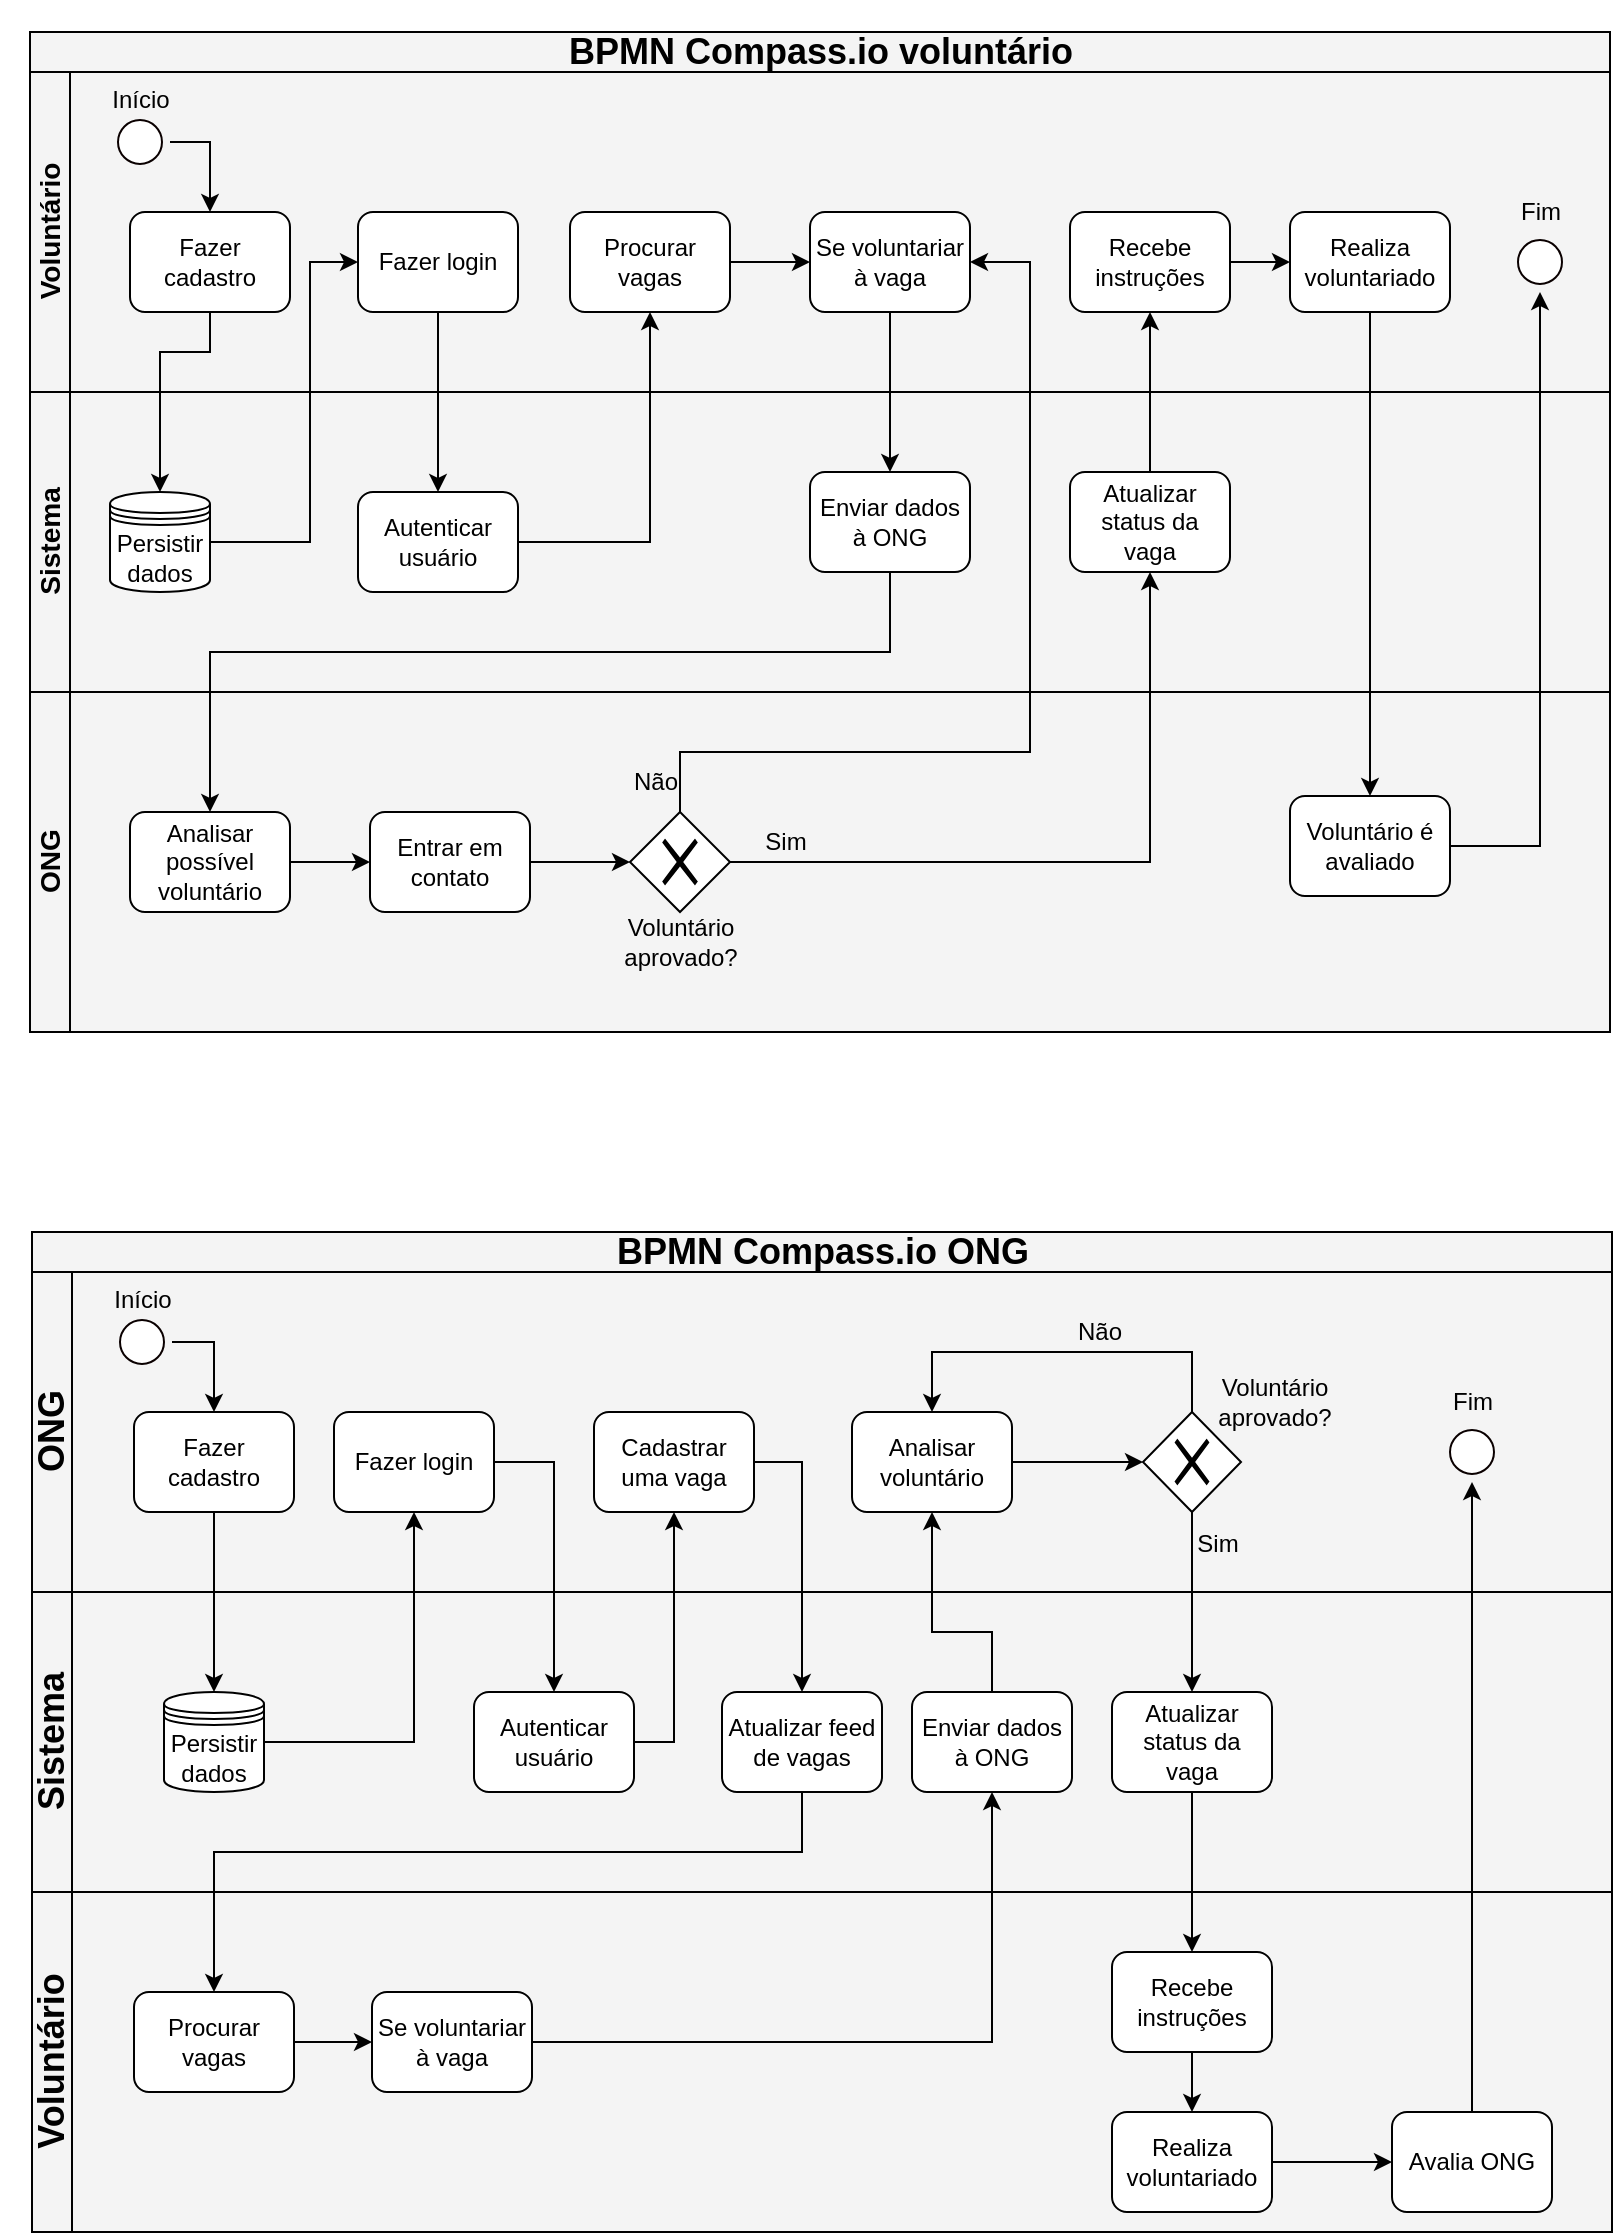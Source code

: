 <mxfile version="13.6.6" type="device"><diagram id="SP4UQHE-Q5709-V2ovYu" name="Page-1"><mxGraphModel dx="1447" dy="1919" grid="1" gridSize="10" guides="1" tooltips="1" connect="1" arrows="1" fold="1" page="1" pageScale="1" pageWidth="827" pageHeight="1169" math="0" shadow="0"><root><mxCell id="0"/><mxCell id="1" parent="0"/><mxCell id="Q5Z0PGm-smi2JzOfiCu7-192" value="&lt;h2&gt;BPMN Compass.io voluntário&lt;/h2&gt;" style="swimlane;html=1;childLayout=stackLayout;resizeParent=1;resizeParentMax=0;horizontal=1;startSize=20;horizontalStack=0;fillColor=#F4F4F4;" parent="1" vertex="1"><mxGeometry x="18" y="-1130" width="790" height="500" as="geometry"/></mxCell><mxCell id="Q5Z0PGm-smi2JzOfiCu7-193" value="&lt;h3&gt;Voluntário&lt;/h3&gt;" style="swimlane;html=1;startSize=20;horizontal=0;swimlaneFillColor=#f4f4f4;fontStyle=1;fillColor=#F4F4F4;" parent="Q5Z0PGm-smi2JzOfiCu7-192" vertex="1"><mxGeometry y="20" width="790" height="160" as="geometry"/></mxCell><mxCell id="Q5Z0PGm-smi2JzOfiCu7-194" style="edgeStyle=orthogonalEdgeStyle;rounded=0;orthogonalLoop=1;jettySize=auto;html=1;exitX=1;exitY=0.5;exitDx=0;exitDy=0;entryX=0.5;entryY=0;entryDx=0;entryDy=0;" parent="Q5Z0PGm-smi2JzOfiCu7-193" source="Q5Z0PGm-smi2JzOfiCu7-196" target="Q5Z0PGm-smi2JzOfiCu7-202" edge="1"><mxGeometry relative="1" as="geometry"/></mxCell><mxCell id="Q5Z0PGm-smi2JzOfiCu7-195" value="Início" style="text;html=1;align=center;verticalAlign=middle;resizable=0;points=[];autosize=1;" parent="Q5Z0PGm-smi2JzOfiCu7-193" vertex="1"><mxGeometry x="35" y="4" width="40" height="20" as="geometry"/></mxCell><mxCell id="Q5Z0PGm-smi2JzOfiCu7-196" value="" style="ellipse;html=1;shape=startState;fillColor=#FFFFFF;strokeColor=#0A0000;" parent="Q5Z0PGm-smi2JzOfiCu7-193" vertex="1"><mxGeometry x="40" y="20" width="30" height="30" as="geometry"/></mxCell><mxCell id="Q5Z0PGm-smi2JzOfiCu7-197" style="edgeStyle=orthogonalEdgeStyle;rounded=0;orthogonalLoop=1;jettySize=auto;html=1;exitX=1;exitY=0.5;exitDx=0;exitDy=0;entryX=0;entryY=0.5;entryDx=0;entryDy=0;" parent="Q5Z0PGm-smi2JzOfiCu7-193" source="Q5Z0PGm-smi2JzOfiCu7-200" target="Q5Z0PGm-smi2JzOfiCu7-199" edge="1"><mxGeometry relative="1" as="geometry"/></mxCell><mxCell id="Q5Z0PGm-smi2JzOfiCu7-198" value="Fim" style="text;html=1;align=center;verticalAlign=middle;resizable=0;points=[];autosize=1;" parent="Q5Z0PGm-smi2JzOfiCu7-193" vertex="1"><mxGeometry x="735" y="60" width="40" height="20" as="geometry"/></mxCell><mxCell id="Q5Z0PGm-smi2JzOfiCu7-199" value="Realiza voluntariado" style="shape=ext;rounded=1;html=1;whiteSpace=wrap;fillColor=#FFFFFF;" parent="Q5Z0PGm-smi2JzOfiCu7-193" vertex="1"><mxGeometry x="630" y="70" width="80" height="50" as="geometry"/></mxCell><mxCell id="Q5Z0PGm-smi2JzOfiCu7-200" value="Recebe instruções" style="shape=ext;rounded=1;html=1;whiteSpace=wrap;fillColor=#FFFFFF;" parent="Q5Z0PGm-smi2JzOfiCu7-193" vertex="1"><mxGeometry x="520" y="70" width="80" height="50" as="geometry"/></mxCell><mxCell id="Q5Z0PGm-smi2JzOfiCu7-201" value="Se voluntariar à vaga" style="shape=ext;rounded=1;html=1;whiteSpace=wrap;fillColor=#FFFFFF;" parent="Q5Z0PGm-smi2JzOfiCu7-193" vertex="1"><mxGeometry x="390" y="70" width="80" height="50" as="geometry"/></mxCell><mxCell id="Q5Z0PGm-smi2JzOfiCu7-202" value="Fazer cadastro" style="shape=ext;rounded=1;html=1;whiteSpace=wrap;fillColor=#FFFFFF;" parent="Q5Z0PGm-smi2JzOfiCu7-193" vertex="1"><mxGeometry x="50" y="70" width="80" height="50" as="geometry"/></mxCell><mxCell id="Q5Z0PGm-smi2JzOfiCu7-203" value="Fazer login" style="shape=ext;rounded=1;html=1;whiteSpace=wrap;fillColor=#FFFFFF;" parent="Q5Z0PGm-smi2JzOfiCu7-193" vertex="1"><mxGeometry x="164" y="70" width="80" height="50" as="geometry"/></mxCell><mxCell id="Q5Z0PGm-smi2JzOfiCu7-204" style="edgeStyle=orthogonalEdgeStyle;rounded=0;orthogonalLoop=1;jettySize=auto;html=1;exitX=1;exitY=0.5;exitDx=0;exitDy=0;entryX=0;entryY=0.5;entryDx=0;entryDy=0;" parent="Q5Z0PGm-smi2JzOfiCu7-193" source="Q5Z0PGm-smi2JzOfiCu7-205" target="Q5Z0PGm-smi2JzOfiCu7-201" edge="1"><mxGeometry relative="1" as="geometry"/></mxCell><mxCell id="Q5Z0PGm-smi2JzOfiCu7-205" value="Procurar vagas" style="shape=ext;rounded=1;html=1;whiteSpace=wrap;fillColor=#FFFFFF;" parent="Q5Z0PGm-smi2JzOfiCu7-193" vertex="1"><mxGeometry x="270" y="70" width="80" height="50" as="geometry"/></mxCell><mxCell id="Q5Z0PGm-smi2JzOfiCu7-206" value="" style="ellipse;html=1;shape=startState;fillColor=#FFFFFF;strokeColor=#0A0000;" parent="Q5Z0PGm-smi2JzOfiCu7-193" vertex="1"><mxGeometry x="740" y="80" width="30" height="30" as="geometry"/></mxCell><mxCell id="Q5Z0PGm-smi2JzOfiCu7-207" value="&lt;h3&gt;Sistema&lt;/h3&gt;" style="swimlane;html=1;startSize=20;horizontal=0;swimlaneFillColor=#f4f4f4;fontStyle=1;fillColor=#F4F4F4;" parent="Q5Z0PGm-smi2JzOfiCu7-192" vertex="1"><mxGeometry y="180" width="790" height="150" as="geometry"/></mxCell><mxCell id="Q5Z0PGm-smi2JzOfiCu7-208" value="Enviar dados à ONG" style="shape=ext;rounded=1;html=1;whiteSpace=wrap;fillColor=#FFFFFF;" parent="Q5Z0PGm-smi2JzOfiCu7-207" vertex="1"><mxGeometry x="390" y="40" width="80" height="50" as="geometry"/></mxCell><mxCell id="Q5Z0PGm-smi2JzOfiCu7-209" value="Atualizar status da vaga" style="shape=ext;rounded=1;html=1;whiteSpace=wrap;fillColor=#FFFFFF;" parent="Q5Z0PGm-smi2JzOfiCu7-207" vertex="1"><mxGeometry x="520" y="40" width="80" height="50" as="geometry"/></mxCell><mxCell id="Q5Z0PGm-smi2JzOfiCu7-210" value="Autenticar usuário" style="shape=ext;rounded=1;html=1;whiteSpace=wrap;fillColor=#FFFFFF;" parent="Q5Z0PGm-smi2JzOfiCu7-207" vertex="1"><mxGeometry x="164" y="50" width="80" height="50" as="geometry"/></mxCell><mxCell id="Q5Z0PGm-smi2JzOfiCu7-211" value="Persistir dados" style="shape=datastore;whiteSpace=wrap;html=1;fillColor=#FFFFFF;" parent="Q5Z0PGm-smi2JzOfiCu7-207" vertex="1"><mxGeometry x="40" y="50" width="50" height="50" as="geometry"/></mxCell><mxCell id="Q5Z0PGm-smi2JzOfiCu7-212" value="&lt;h3&gt;ONG&lt;/h3&gt;" style="swimlane;html=1;startSize=20;horizontal=0;swimlaneFillColor=#f4f4f4;fontStyle=1;fillColor=#F4F4F4;" parent="Q5Z0PGm-smi2JzOfiCu7-192" vertex="1"><mxGeometry y="330" width="790" height="170" as="geometry"/></mxCell><mxCell id="Q5Z0PGm-smi2JzOfiCu7-213" style="edgeStyle=orthogonalEdgeStyle;rounded=0;orthogonalLoop=1;jettySize=auto;html=1;exitX=1;exitY=0.5;exitDx=0;exitDy=0;entryX=0;entryY=0.5;entryDx=0;entryDy=0;" parent="Q5Z0PGm-smi2JzOfiCu7-212" source="Q5Z0PGm-smi2JzOfiCu7-217" target="Q5Z0PGm-smi2JzOfiCu7-219" edge="1"><mxGeometry relative="1" as="geometry"/></mxCell><mxCell id="Q5Z0PGm-smi2JzOfiCu7-214" value="Não" style="text;html=1;strokeColor=none;fillColor=none;align=center;verticalAlign=middle;whiteSpace=wrap;rounded=0;" parent="Q5Z0PGm-smi2JzOfiCu7-212" vertex="1"><mxGeometry x="298" y="35" width="30" height="20" as="geometry"/></mxCell><mxCell id="Q5Z0PGm-smi2JzOfiCu7-215" value="Sim" style="text;html=1;strokeColor=none;fillColor=none;align=center;verticalAlign=middle;whiteSpace=wrap;rounded=0;" parent="Q5Z0PGm-smi2JzOfiCu7-212" vertex="1"><mxGeometry x="362.5" y="65" width="30" height="20" as="geometry"/></mxCell><mxCell id="Q5Z0PGm-smi2JzOfiCu7-216" value="Voluntário é avaliado" style="shape=ext;rounded=1;html=1;whiteSpace=wrap;fillColor=#FFFFFF;" parent="Q5Z0PGm-smi2JzOfiCu7-212" vertex="1"><mxGeometry x="630" y="52" width="80" height="50" as="geometry"/></mxCell><mxCell id="Q5Z0PGm-smi2JzOfiCu7-217" value="Analisar possível voluntário" style="shape=ext;rounded=1;html=1;whiteSpace=wrap;fillColor=#FFFFFF;" parent="Q5Z0PGm-smi2JzOfiCu7-212" vertex="1"><mxGeometry x="50" y="60" width="80" height="50" as="geometry"/></mxCell><mxCell id="Q5Z0PGm-smi2JzOfiCu7-218" style="edgeStyle=orthogonalEdgeStyle;rounded=0;orthogonalLoop=1;jettySize=auto;html=1;exitX=1;exitY=0.5;exitDx=0;exitDy=0;entryX=0;entryY=0.5;entryDx=0;entryDy=0;" parent="Q5Z0PGm-smi2JzOfiCu7-212" source="Q5Z0PGm-smi2JzOfiCu7-219" target="Q5Z0PGm-smi2JzOfiCu7-220" edge="1"><mxGeometry relative="1" as="geometry"/></mxCell><mxCell id="Q5Z0PGm-smi2JzOfiCu7-219" value="Entrar em contato" style="shape=ext;rounded=1;html=1;whiteSpace=wrap;fillColor=#FFFFFF;" parent="Q5Z0PGm-smi2JzOfiCu7-212" vertex="1"><mxGeometry x="170" y="60" width="80" height="50" as="geometry"/></mxCell><mxCell id="Q5Z0PGm-smi2JzOfiCu7-220" value="" style="shape=mxgraph.bpmn.shape;html=1;verticalLabelPosition=bottom;labelBackgroundColor=#ffffff;verticalAlign=top;align=center;perimeter=rhombusPerimeter;background=gateway;outlineConnect=0;outline=none;symbol=exclusiveGw;fillColor=#FFFFFF;" parent="Q5Z0PGm-smi2JzOfiCu7-212" vertex="1"><mxGeometry x="300" y="60" width="50" height="50" as="geometry"/></mxCell><mxCell id="Q5Z0PGm-smi2JzOfiCu7-221" value="Voluntário aprovado?" style="text;html=1;strokeColor=none;fillColor=none;align=center;verticalAlign=middle;whiteSpace=wrap;rounded=0;" parent="Q5Z0PGm-smi2JzOfiCu7-212" vertex="1"><mxGeometry x="287.5" y="110" width="75" height="30" as="geometry"/></mxCell><mxCell id="Q5Z0PGm-smi2JzOfiCu7-222" style="edgeStyle=orthogonalEdgeStyle;rounded=0;orthogonalLoop=1;jettySize=auto;html=1;exitX=0.5;exitY=1;exitDx=0;exitDy=0;" parent="Q5Z0PGm-smi2JzOfiCu7-192" source="Q5Z0PGm-smi2JzOfiCu7-202" target="Q5Z0PGm-smi2JzOfiCu7-211" edge="1"><mxGeometry relative="1" as="geometry"><Array as="points"><mxPoint x="90" y="160"/><mxPoint x="65" y="160"/></Array></mxGeometry></mxCell><mxCell id="Q5Z0PGm-smi2JzOfiCu7-223" style="edgeStyle=orthogonalEdgeStyle;rounded=0;orthogonalLoop=1;jettySize=auto;html=1;exitX=1;exitY=0.5;exitDx=0;exitDy=0;entryX=0;entryY=0.5;entryDx=0;entryDy=0;" parent="Q5Z0PGm-smi2JzOfiCu7-192" source="Q5Z0PGm-smi2JzOfiCu7-211" target="Q5Z0PGm-smi2JzOfiCu7-203" edge="1"><mxGeometry relative="1" as="geometry"><Array as="points"><mxPoint x="140" y="255"/><mxPoint x="140" y="115"/></Array></mxGeometry></mxCell><mxCell id="Q5Z0PGm-smi2JzOfiCu7-224" style="edgeStyle=orthogonalEdgeStyle;rounded=0;orthogonalLoop=1;jettySize=auto;html=1;exitX=0.5;exitY=1;exitDx=0;exitDy=0;entryX=0.5;entryY=0;entryDx=0;entryDy=0;" parent="Q5Z0PGm-smi2JzOfiCu7-192" source="Q5Z0PGm-smi2JzOfiCu7-203" target="Q5Z0PGm-smi2JzOfiCu7-210" edge="1"><mxGeometry relative="1" as="geometry"/></mxCell><mxCell id="Q5Z0PGm-smi2JzOfiCu7-225" style="edgeStyle=orthogonalEdgeStyle;rounded=0;orthogonalLoop=1;jettySize=auto;html=1;exitX=1;exitY=0.5;exitDx=0;exitDy=0;entryX=0.5;entryY=1;entryDx=0;entryDy=0;" parent="Q5Z0PGm-smi2JzOfiCu7-192" source="Q5Z0PGm-smi2JzOfiCu7-210" target="Q5Z0PGm-smi2JzOfiCu7-205" edge="1"><mxGeometry relative="1" as="geometry"/></mxCell><mxCell id="Q5Z0PGm-smi2JzOfiCu7-226" style="edgeStyle=orthogonalEdgeStyle;rounded=0;orthogonalLoop=1;jettySize=auto;html=1;exitX=0.5;exitY=1;exitDx=0;exitDy=0;" parent="Q5Z0PGm-smi2JzOfiCu7-192" source="Q5Z0PGm-smi2JzOfiCu7-201" target="Q5Z0PGm-smi2JzOfiCu7-208" edge="1"><mxGeometry relative="1" as="geometry"/></mxCell><mxCell id="Q5Z0PGm-smi2JzOfiCu7-227" style="edgeStyle=orthogonalEdgeStyle;rounded=0;orthogonalLoop=1;jettySize=auto;html=1;exitX=0.5;exitY=1;exitDx=0;exitDy=0;" parent="Q5Z0PGm-smi2JzOfiCu7-192" source="Q5Z0PGm-smi2JzOfiCu7-208" target="Q5Z0PGm-smi2JzOfiCu7-217" edge="1"><mxGeometry relative="1" as="geometry"><Array as="points"><mxPoint x="430" y="310"/><mxPoint x="90" y="310"/></Array></mxGeometry></mxCell><mxCell id="Q5Z0PGm-smi2JzOfiCu7-228" style="edgeStyle=orthogonalEdgeStyle;rounded=0;orthogonalLoop=1;jettySize=auto;html=1;exitX=0.5;exitY=0;exitDx=0;exitDy=0;entryX=1;entryY=0.5;entryDx=0;entryDy=0;" parent="Q5Z0PGm-smi2JzOfiCu7-192" source="Q5Z0PGm-smi2JzOfiCu7-220" target="Q5Z0PGm-smi2JzOfiCu7-201" edge="1"><mxGeometry relative="1" as="geometry"><Array as="points"><mxPoint x="325" y="360"/><mxPoint x="500" y="360"/><mxPoint x="500" y="115"/></Array></mxGeometry></mxCell><mxCell id="Q5Z0PGm-smi2JzOfiCu7-229" style="edgeStyle=orthogonalEdgeStyle;rounded=0;orthogonalLoop=1;jettySize=auto;html=1;exitX=1;exitY=0.5;exitDx=0;exitDy=0;entryX=0.5;entryY=1;entryDx=0;entryDy=0;" parent="Q5Z0PGm-smi2JzOfiCu7-192" source="Q5Z0PGm-smi2JzOfiCu7-220" target="Q5Z0PGm-smi2JzOfiCu7-209" edge="1"><mxGeometry relative="1" as="geometry"/></mxCell><mxCell id="Q5Z0PGm-smi2JzOfiCu7-230" style="edgeStyle=orthogonalEdgeStyle;rounded=0;orthogonalLoop=1;jettySize=auto;html=1;exitX=0.5;exitY=0;exitDx=0;exitDy=0;" parent="Q5Z0PGm-smi2JzOfiCu7-192" source="Q5Z0PGm-smi2JzOfiCu7-209" target="Q5Z0PGm-smi2JzOfiCu7-200" edge="1"><mxGeometry relative="1" as="geometry"/></mxCell><mxCell id="Q5Z0PGm-smi2JzOfiCu7-231" style="edgeStyle=orthogonalEdgeStyle;rounded=0;orthogonalLoop=1;jettySize=auto;html=1;exitX=0.5;exitY=1;exitDx=0;exitDy=0;entryX=0.5;entryY=0;entryDx=0;entryDy=0;" parent="Q5Z0PGm-smi2JzOfiCu7-192" source="Q5Z0PGm-smi2JzOfiCu7-199" target="Q5Z0PGm-smi2JzOfiCu7-216" edge="1"><mxGeometry relative="1" as="geometry"/></mxCell><mxCell id="Q5Z0PGm-smi2JzOfiCu7-232" style="edgeStyle=orthogonalEdgeStyle;rounded=0;orthogonalLoop=1;jettySize=auto;html=1;exitX=1;exitY=0.5;exitDx=0;exitDy=0;entryX=0.5;entryY=1;entryDx=0;entryDy=0;" parent="Q5Z0PGm-smi2JzOfiCu7-192" source="Q5Z0PGm-smi2JzOfiCu7-216" target="Q5Z0PGm-smi2JzOfiCu7-206" edge="1"><mxGeometry relative="1" as="geometry"/></mxCell><mxCell id="Q5Z0PGm-smi2JzOfiCu7-22" value="&lt;h2&gt;BPMN Compass.io ONG&lt;/h2&gt;" style="swimlane;html=1;childLayout=stackLayout;resizeParent=1;resizeParentMax=0;horizontal=1;startSize=20;horizontalStack=0;fillColor=#f4f4f4;swimlaneFillColor=#f4f4f4;" parent="1" vertex="1"><mxGeometry x="19" y="-530" width="790" height="500" as="geometry"/></mxCell><mxCell id="Q5Z0PGm-smi2JzOfiCu7-23" value="&lt;h2&gt;ONG&lt;/h2&gt;" style="swimlane;html=1;startSize=20;horizontal=0;fillColor=#f4f4f4;swimlaneFillColor=#f4f4f4;" parent="Q5Z0PGm-smi2JzOfiCu7-22" vertex="1"><mxGeometry y="20" width="790" height="160" as="geometry"/></mxCell><mxCell id="Q5Z0PGm-smi2JzOfiCu7-29" style="edgeStyle=orthogonalEdgeStyle;rounded=0;orthogonalLoop=1;jettySize=auto;html=1;exitX=1;exitY=0.5;exitDx=0;exitDy=0;" parent="Q5Z0PGm-smi2JzOfiCu7-23" source="Q5Z0PGm-smi2JzOfiCu7-26" target="Q5Z0PGm-smi2JzOfiCu7-234" edge="1"><mxGeometry relative="1" as="geometry"><mxPoint x="90" y="70" as="targetPoint"/></mxGeometry></mxCell><mxCell id="Q5Z0PGm-smi2JzOfiCu7-61" value="Início" style="text;html=1;align=center;verticalAlign=middle;resizable=0;points=[];autosize=1;" parent="Q5Z0PGm-smi2JzOfiCu7-23" vertex="1"><mxGeometry x="35" y="4" width="40" height="20" as="geometry"/></mxCell><mxCell id="Q5Z0PGm-smi2JzOfiCu7-258" value="Não" style="text;html=1;strokeColor=none;fillColor=none;align=center;verticalAlign=middle;whiteSpace=wrap;rounded=0;" parent="Q5Z0PGm-smi2JzOfiCu7-23" vertex="1"><mxGeometry x="518.5" y="20" width="30" height="20" as="geometry"/></mxCell><mxCell id="Q5Z0PGm-smi2JzOfiCu7-26" value="" style="ellipse;html=1;shape=startState;fillColor=#FFFFFF;strokeColor=#0A0000;" parent="Q5Z0PGm-smi2JzOfiCu7-23" vertex="1"><mxGeometry x="40" y="20" width="30" height="30" as="geometry"/></mxCell><mxCell id="Q5Z0PGm-smi2JzOfiCu7-256" style="edgeStyle=orthogonalEdgeStyle;rounded=0;orthogonalLoop=1;jettySize=auto;html=1;exitX=0.5;exitY=0;exitDx=0;exitDy=0;entryX=0.5;entryY=0;entryDx=0;entryDy=0;" parent="Q5Z0PGm-smi2JzOfiCu7-23" source="Q5Z0PGm-smi2JzOfiCu7-253" target="Q5Z0PGm-smi2JzOfiCu7-251" edge="1"><mxGeometry relative="1" as="geometry"><Array as="points"><mxPoint x="580" y="40"/><mxPoint x="450" y="40"/></Array></mxGeometry></mxCell><mxCell id="Q5Z0PGm-smi2JzOfiCu7-254" value="Voluntário aprovado?" style="text;html=1;strokeColor=none;fillColor=none;align=center;verticalAlign=middle;whiteSpace=wrap;rounded=0;" parent="Q5Z0PGm-smi2JzOfiCu7-23" vertex="1"><mxGeometry x="584" y="50" width="75" height="30" as="geometry"/></mxCell><mxCell id="Q5Z0PGm-smi2JzOfiCu7-267" value="Fim" style="text;html=1;align=center;verticalAlign=middle;resizable=0;points=[];autosize=1;" parent="Q5Z0PGm-smi2JzOfiCu7-23" vertex="1"><mxGeometry x="700" y="55" width="40" height="20" as="geometry"/></mxCell><mxCell id="Q5Z0PGm-smi2JzOfiCu7-268" value="" style="ellipse;html=1;shape=startState;fillColor=#FFFFFF;strokeColor=#0A0000;" parent="Q5Z0PGm-smi2JzOfiCu7-23" vertex="1"><mxGeometry x="705" y="75" width="30" height="30" as="geometry"/></mxCell><mxCell id="Q5Z0PGm-smi2JzOfiCu7-241" value="Cadastrar uma vaga" style="shape=ext;rounded=1;html=1;whiteSpace=wrap;fillColor=#FFFFFF;" parent="Q5Z0PGm-smi2JzOfiCu7-23" vertex="1"><mxGeometry x="281" y="70" width="80" height="50" as="geometry"/></mxCell><mxCell id="Q5Z0PGm-smi2JzOfiCu7-234" value="Fazer cadastro" style="shape=ext;rounded=1;html=1;whiteSpace=wrap;fillColor=#FFFFFF;" parent="Q5Z0PGm-smi2JzOfiCu7-23" vertex="1"><mxGeometry x="51" y="70" width="80" height="50" as="geometry"/></mxCell><mxCell id="Q5Z0PGm-smi2JzOfiCu7-237" value="Fazer login" style="shape=ext;rounded=1;html=1;whiteSpace=wrap;fillColor=#FFFFFF;" parent="Q5Z0PGm-smi2JzOfiCu7-23" vertex="1"><mxGeometry x="151" y="70" width="80" height="50" as="geometry"/></mxCell><mxCell id="Q5Z0PGm-smi2JzOfiCu7-255" style="edgeStyle=orthogonalEdgeStyle;rounded=0;orthogonalLoop=1;jettySize=auto;html=1;exitX=1;exitY=0.5;exitDx=0;exitDy=0;entryX=0;entryY=0.5;entryDx=0;entryDy=0;" parent="Q5Z0PGm-smi2JzOfiCu7-23" source="Q5Z0PGm-smi2JzOfiCu7-251" target="Q5Z0PGm-smi2JzOfiCu7-253" edge="1"><mxGeometry relative="1" as="geometry"/></mxCell><mxCell id="Q5Z0PGm-smi2JzOfiCu7-251" value="Analisar voluntário" style="shape=ext;rounded=1;html=1;whiteSpace=wrap;fillColor=#FFFFFF;" parent="Q5Z0PGm-smi2JzOfiCu7-23" vertex="1"><mxGeometry x="410" y="70" width="80" height="50" as="geometry"/></mxCell><mxCell id="Q5Z0PGm-smi2JzOfiCu7-253" value="" style="shape=mxgraph.bpmn.shape;html=1;verticalLabelPosition=bottom;labelBackgroundColor=#ffffff;verticalAlign=top;align=center;perimeter=rhombusPerimeter;background=gateway;outlineConnect=0;outline=none;symbol=exclusiveGw;fillColor=#FFFFFF;" parent="Q5Z0PGm-smi2JzOfiCu7-23" vertex="1"><mxGeometry x="555.5" y="70" width="49" height="50" as="geometry"/></mxCell><mxCell id="Q5Z0PGm-smi2JzOfiCu7-259" value="Sim" style="text;html=1;strokeColor=none;fillColor=none;align=center;verticalAlign=middle;whiteSpace=wrap;rounded=0;" parent="Q5Z0PGm-smi2JzOfiCu7-23" vertex="1"><mxGeometry x="578" y="126" width="30" height="20" as="geometry"/></mxCell><mxCell id="Q5Z0PGm-smi2JzOfiCu7-24" value="&lt;h2&gt;Sistema&lt;/h2&gt;" style="swimlane;html=1;startSize=20;horizontal=0;fillColor=#f4f4f4;swimlaneFillColor=#f4f4f4;" parent="Q5Z0PGm-smi2JzOfiCu7-22" vertex="1"><mxGeometry y="180" width="790" height="150" as="geometry"/></mxCell><mxCell id="Q5Z0PGm-smi2JzOfiCu7-249" value="Enviar dados à ONG" style="shape=ext;rounded=1;html=1;whiteSpace=wrap;fillColor=#FFFFFF;" parent="Q5Z0PGm-smi2JzOfiCu7-24" vertex="1"><mxGeometry x="440" y="50" width="80" height="50" as="geometry"/></mxCell><mxCell id="Q5Z0PGm-smi2JzOfiCu7-239" value="Autenticar usuário" style="shape=ext;rounded=1;html=1;whiteSpace=wrap;fillColor=#FFFFFF;" parent="Q5Z0PGm-smi2JzOfiCu7-24" vertex="1"><mxGeometry x="221" y="50" width="80" height="50" as="geometry"/></mxCell><mxCell id="Q5Z0PGm-smi2JzOfiCu7-235" value="Persistir dados" style="shape=datastore;whiteSpace=wrap;html=1;fillColor=#FFFFFF;" parent="Q5Z0PGm-smi2JzOfiCu7-24" vertex="1"><mxGeometry x="66" y="50" width="50" height="50" as="geometry"/></mxCell><mxCell id="Q5Z0PGm-smi2JzOfiCu7-243" value="Atualizar feed de vagas" style="shape=ext;rounded=1;html=1;whiteSpace=wrap;fillColor=#FFFFFF;" parent="Q5Z0PGm-smi2JzOfiCu7-24" vertex="1"><mxGeometry x="345" y="50" width="80" height="50" as="geometry"/></mxCell><mxCell id="Q5Z0PGm-smi2JzOfiCu7-257" value="Atualizar status da vaga" style="shape=ext;rounded=1;html=1;whiteSpace=wrap;fillColor=#FFFFFF;" parent="Q5Z0PGm-smi2JzOfiCu7-24" vertex="1"><mxGeometry x="540" y="50" width="80" height="50" as="geometry"/></mxCell><mxCell id="Q5Z0PGm-smi2JzOfiCu7-25" value="&lt;h2&gt;Voluntário&lt;/h2&gt;" style="swimlane;html=1;startSize=20;horizontal=0;fillColor=#f4f4f4;swimlaneFillColor=#f4f4f4;" parent="Q5Z0PGm-smi2JzOfiCu7-22" vertex="1"><mxGeometry y="330" width="790" height="170" as="geometry"/></mxCell><mxCell id="Q5Z0PGm-smi2JzOfiCu7-247" value="Se voluntariar à vaga" style="shape=ext;rounded=1;html=1;whiteSpace=wrap;fillColor=#FFFFFF;" parent="Q5Z0PGm-smi2JzOfiCu7-25" vertex="1"><mxGeometry x="170" y="50" width="80" height="50" as="geometry"/></mxCell><mxCell id="Q5Z0PGm-smi2JzOfiCu7-248" style="edgeStyle=orthogonalEdgeStyle;rounded=0;orthogonalLoop=1;jettySize=auto;html=1;exitX=1;exitY=0.5;exitDx=0;exitDy=0;entryX=0;entryY=0.5;entryDx=0;entryDy=0;" parent="Q5Z0PGm-smi2JzOfiCu7-25" source="Q5Z0PGm-smi2JzOfiCu7-245" target="Q5Z0PGm-smi2JzOfiCu7-247" edge="1"><mxGeometry relative="1" as="geometry"/></mxCell><mxCell id="Q5Z0PGm-smi2JzOfiCu7-245" value="Procurar vagas" style="shape=ext;rounded=1;html=1;whiteSpace=wrap;fillColor=#FFFFFF;" parent="Q5Z0PGm-smi2JzOfiCu7-25" vertex="1"><mxGeometry x="51" y="50" width="80" height="50" as="geometry"/></mxCell><mxCell id="Q5Z0PGm-smi2JzOfiCu7-264" style="edgeStyle=orthogonalEdgeStyle;rounded=0;orthogonalLoop=1;jettySize=auto;html=1;exitX=0.5;exitY=1;exitDx=0;exitDy=0;entryX=0.5;entryY=0;entryDx=0;entryDy=0;" parent="Q5Z0PGm-smi2JzOfiCu7-25" source="Q5Z0PGm-smi2JzOfiCu7-261" target="Q5Z0PGm-smi2JzOfiCu7-263" edge="1"><mxGeometry relative="1" as="geometry"/></mxCell><mxCell id="Q5Z0PGm-smi2JzOfiCu7-261" value="Recebe instruções" style="shape=ext;rounded=1;html=1;whiteSpace=wrap;fillColor=#FFFFFF;" parent="Q5Z0PGm-smi2JzOfiCu7-25" vertex="1"><mxGeometry x="540" y="30" width="80" height="50" as="geometry"/></mxCell><mxCell id="Q5Z0PGm-smi2JzOfiCu7-266" style="edgeStyle=orthogonalEdgeStyle;rounded=0;orthogonalLoop=1;jettySize=auto;html=1;exitX=1;exitY=0.5;exitDx=0;exitDy=0;entryX=0;entryY=0.5;entryDx=0;entryDy=0;" parent="Q5Z0PGm-smi2JzOfiCu7-25" source="Q5Z0PGm-smi2JzOfiCu7-263" target="Q5Z0PGm-smi2JzOfiCu7-265" edge="1"><mxGeometry relative="1" as="geometry"/></mxCell><mxCell id="Q5Z0PGm-smi2JzOfiCu7-263" value="Realiza voluntariado" style="shape=ext;rounded=1;html=1;whiteSpace=wrap;fillColor=#FFFFFF;" parent="Q5Z0PGm-smi2JzOfiCu7-25" vertex="1"><mxGeometry x="540" y="110" width="80" height="50" as="geometry"/></mxCell><mxCell id="Q5Z0PGm-smi2JzOfiCu7-265" value="Avalia ONG" style="shape=ext;rounded=1;html=1;whiteSpace=wrap;fillColor=#FFFFFF;" parent="Q5Z0PGm-smi2JzOfiCu7-25" vertex="1"><mxGeometry x="680" y="110" width="80" height="50" as="geometry"/></mxCell><mxCell id="Q5Z0PGm-smi2JzOfiCu7-236" style="edgeStyle=orthogonalEdgeStyle;rounded=0;orthogonalLoop=1;jettySize=auto;html=1;exitX=0.5;exitY=1;exitDx=0;exitDy=0;entryX=0.5;entryY=0;entryDx=0;entryDy=0;" parent="Q5Z0PGm-smi2JzOfiCu7-22" source="Q5Z0PGm-smi2JzOfiCu7-234" target="Q5Z0PGm-smi2JzOfiCu7-235" edge="1"><mxGeometry relative="1" as="geometry"/></mxCell><mxCell id="Q5Z0PGm-smi2JzOfiCu7-238" style="edgeStyle=orthogonalEdgeStyle;rounded=0;orthogonalLoop=1;jettySize=auto;html=1;exitX=1;exitY=0.5;exitDx=0;exitDy=0;entryX=0.5;entryY=1;entryDx=0;entryDy=0;" parent="Q5Z0PGm-smi2JzOfiCu7-22" source="Q5Z0PGm-smi2JzOfiCu7-235" target="Q5Z0PGm-smi2JzOfiCu7-237" edge="1"><mxGeometry relative="1" as="geometry"/></mxCell><mxCell id="Q5Z0PGm-smi2JzOfiCu7-240" style="edgeStyle=orthogonalEdgeStyle;rounded=0;orthogonalLoop=1;jettySize=auto;html=1;exitX=1;exitY=0.5;exitDx=0;exitDy=0;entryX=0.5;entryY=0;entryDx=0;entryDy=0;" parent="Q5Z0PGm-smi2JzOfiCu7-22" source="Q5Z0PGm-smi2JzOfiCu7-237" target="Q5Z0PGm-smi2JzOfiCu7-239" edge="1"><mxGeometry relative="1" as="geometry"/></mxCell><mxCell id="Q5Z0PGm-smi2JzOfiCu7-242" style="edgeStyle=orthogonalEdgeStyle;rounded=0;orthogonalLoop=1;jettySize=auto;html=1;exitX=1;exitY=0.5;exitDx=0;exitDy=0;entryX=0.5;entryY=1;entryDx=0;entryDy=0;" parent="Q5Z0PGm-smi2JzOfiCu7-22" source="Q5Z0PGm-smi2JzOfiCu7-239" target="Q5Z0PGm-smi2JzOfiCu7-241" edge="1"><mxGeometry relative="1" as="geometry"/></mxCell><mxCell id="Q5Z0PGm-smi2JzOfiCu7-244" style="edgeStyle=orthogonalEdgeStyle;rounded=0;orthogonalLoop=1;jettySize=auto;html=1;exitX=1;exitY=0.5;exitDx=0;exitDy=0;entryX=0.5;entryY=0;entryDx=0;entryDy=0;" parent="Q5Z0PGm-smi2JzOfiCu7-22" source="Q5Z0PGm-smi2JzOfiCu7-241" target="Q5Z0PGm-smi2JzOfiCu7-243" edge="1"><mxGeometry relative="1" as="geometry"/></mxCell><mxCell id="Q5Z0PGm-smi2JzOfiCu7-246" style="edgeStyle=orthogonalEdgeStyle;rounded=0;orthogonalLoop=1;jettySize=auto;html=1;exitX=0.5;exitY=1;exitDx=0;exitDy=0;" parent="Q5Z0PGm-smi2JzOfiCu7-22" source="Q5Z0PGm-smi2JzOfiCu7-243" target="Q5Z0PGm-smi2JzOfiCu7-245" edge="1"><mxGeometry relative="1" as="geometry"><Array as="points"><mxPoint x="385" y="310"/><mxPoint x="91" y="310"/></Array></mxGeometry></mxCell><mxCell id="Q5Z0PGm-smi2JzOfiCu7-250" style="edgeStyle=orthogonalEdgeStyle;rounded=0;orthogonalLoop=1;jettySize=auto;html=1;exitX=1;exitY=0.5;exitDx=0;exitDy=0;" parent="Q5Z0PGm-smi2JzOfiCu7-22" source="Q5Z0PGm-smi2JzOfiCu7-247" target="Q5Z0PGm-smi2JzOfiCu7-249" edge="1"><mxGeometry relative="1" as="geometry"/></mxCell><mxCell id="Q5Z0PGm-smi2JzOfiCu7-252" style="edgeStyle=orthogonalEdgeStyle;rounded=0;orthogonalLoop=1;jettySize=auto;html=1;exitX=0.5;exitY=0;exitDx=0;exitDy=0;entryX=0.5;entryY=1;entryDx=0;entryDy=0;" parent="Q5Z0PGm-smi2JzOfiCu7-22" source="Q5Z0PGm-smi2JzOfiCu7-249" target="Q5Z0PGm-smi2JzOfiCu7-251" edge="1"><mxGeometry relative="1" as="geometry"><Array as="points"><mxPoint x="480" y="200"/><mxPoint x="450" y="200"/></Array></mxGeometry></mxCell><mxCell id="Q5Z0PGm-smi2JzOfiCu7-260" style="edgeStyle=orthogonalEdgeStyle;rounded=0;orthogonalLoop=1;jettySize=auto;html=1;entryX=0.5;entryY=0;entryDx=0;entryDy=0;exitX=0.5;exitY=1;exitDx=0;exitDy=0;" parent="Q5Z0PGm-smi2JzOfiCu7-22" source="Q5Z0PGm-smi2JzOfiCu7-253" target="Q5Z0PGm-smi2JzOfiCu7-257" edge="1"><mxGeometry relative="1" as="geometry"><Array as="points"><mxPoint x="580" y="170"/><mxPoint x="580" y="170"/></Array></mxGeometry></mxCell><mxCell id="Q5Z0PGm-smi2JzOfiCu7-262" style="edgeStyle=orthogonalEdgeStyle;rounded=0;orthogonalLoop=1;jettySize=auto;html=1;entryX=0.5;entryY=0;entryDx=0;entryDy=0;" parent="Q5Z0PGm-smi2JzOfiCu7-22" source="Q5Z0PGm-smi2JzOfiCu7-257" target="Q5Z0PGm-smi2JzOfiCu7-261" edge="1"><mxGeometry relative="1" as="geometry"><Array as="points"><mxPoint x="580" y="350"/><mxPoint x="580" y="350"/></Array></mxGeometry></mxCell><mxCell id="Q5Z0PGm-smi2JzOfiCu7-269" style="edgeStyle=orthogonalEdgeStyle;rounded=0;orthogonalLoop=1;jettySize=auto;html=1;exitX=0.5;exitY=0;exitDx=0;exitDy=0;entryX=0.5;entryY=1;entryDx=0;entryDy=0;" parent="Q5Z0PGm-smi2JzOfiCu7-22" source="Q5Z0PGm-smi2JzOfiCu7-265" target="Q5Z0PGm-smi2JzOfiCu7-268" edge="1"><mxGeometry relative="1" as="geometry"/></mxCell></root></mxGraphModel></diagram></mxfile>